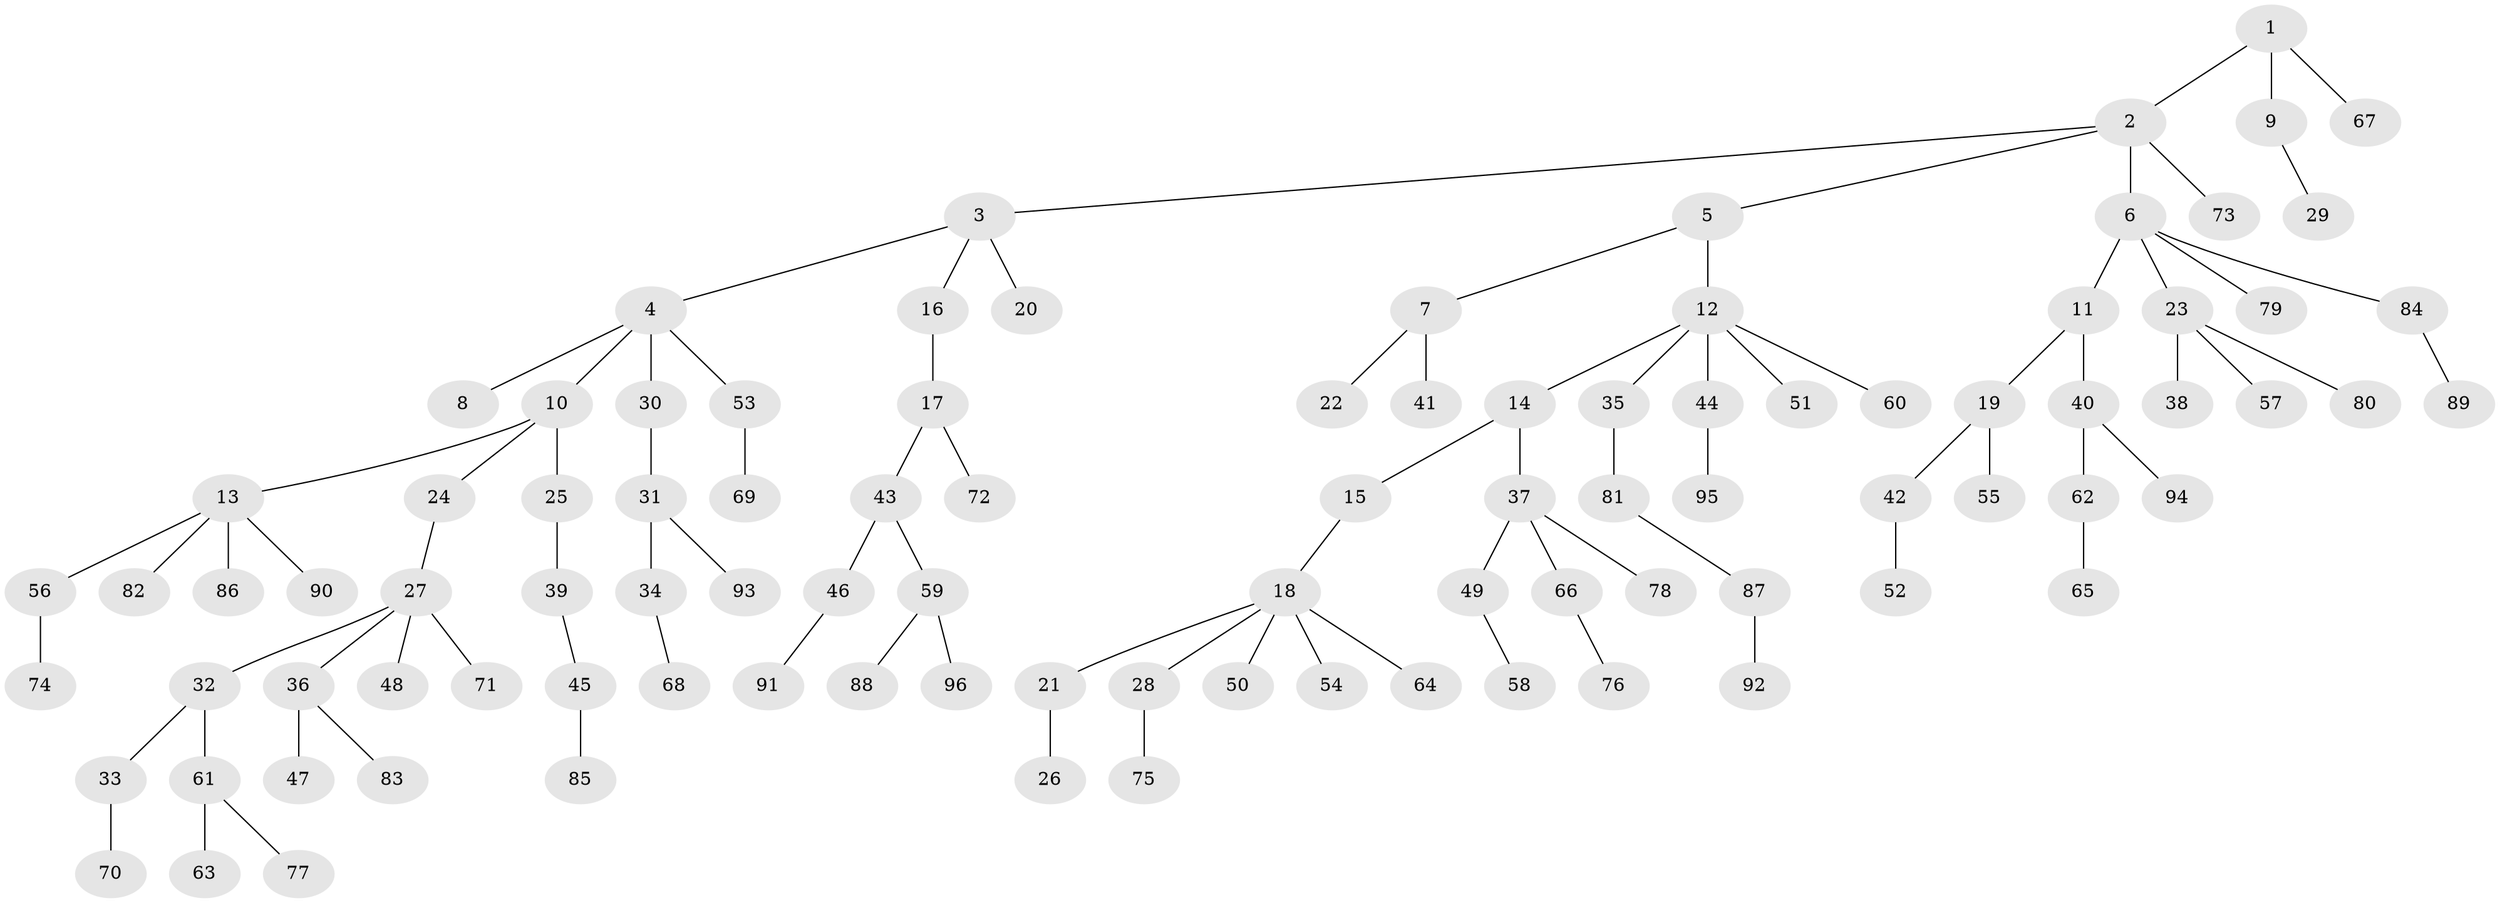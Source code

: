 // Generated by graph-tools (version 1.1) at 2025/26/03/09/25 03:26:23]
// undirected, 96 vertices, 95 edges
graph export_dot {
graph [start="1"]
  node [color=gray90,style=filled];
  1;
  2;
  3;
  4;
  5;
  6;
  7;
  8;
  9;
  10;
  11;
  12;
  13;
  14;
  15;
  16;
  17;
  18;
  19;
  20;
  21;
  22;
  23;
  24;
  25;
  26;
  27;
  28;
  29;
  30;
  31;
  32;
  33;
  34;
  35;
  36;
  37;
  38;
  39;
  40;
  41;
  42;
  43;
  44;
  45;
  46;
  47;
  48;
  49;
  50;
  51;
  52;
  53;
  54;
  55;
  56;
  57;
  58;
  59;
  60;
  61;
  62;
  63;
  64;
  65;
  66;
  67;
  68;
  69;
  70;
  71;
  72;
  73;
  74;
  75;
  76;
  77;
  78;
  79;
  80;
  81;
  82;
  83;
  84;
  85;
  86;
  87;
  88;
  89;
  90;
  91;
  92;
  93;
  94;
  95;
  96;
  1 -- 2;
  1 -- 9;
  1 -- 67;
  2 -- 3;
  2 -- 5;
  2 -- 6;
  2 -- 73;
  3 -- 4;
  3 -- 16;
  3 -- 20;
  4 -- 8;
  4 -- 10;
  4 -- 30;
  4 -- 53;
  5 -- 7;
  5 -- 12;
  6 -- 11;
  6 -- 23;
  6 -- 79;
  6 -- 84;
  7 -- 22;
  7 -- 41;
  9 -- 29;
  10 -- 13;
  10 -- 24;
  10 -- 25;
  11 -- 19;
  11 -- 40;
  12 -- 14;
  12 -- 35;
  12 -- 44;
  12 -- 51;
  12 -- 60;
  13 -- 56;
  13 -- 82;
  13 -- 86;
  13 -- 90;
  14 -- 15;
  14 -- 37;
  15 -- 18;
  16 -- 17;
  17 -- 43;
  17 -- 72;
  18 -- 21;
  18 -- 28;
  18 -- 50;
  18 -- 54;
  18 -- 64;
  19 -- 42;
  19 -- 55;
  21 -- 26;
  23 -- 38;
  23 -- 57;
  23 -- 80;
  24 -- 27;
  25 -- 39;
  27 -- 32;
  27 -- 36;
  27 -- 48;
  27 -- 71;
  28 -- 75;
  30 -- 31;
  31 -- 34;
  31 -- 93;
  32 -- 33;
  32 -- 61;
  33 -- 70;
  34 -- 68;
  35 -- 81;
  36 -- 47;
  36 -- 83;
  37 -- 49;
  37 -- 66;
  37 -- 78;
  39 -- 45;
  40 -- 62;
  40 -- 94;
  42 -- 52;
  43 -- 46;
  43 -- 59;
  44 -- 95;
  45 -- 85;
  46 -- 91;
  49 -- 58;
  53 -- 69;
  56 -- 74;
  59 -- 88;
  59 -- 96;
  61 -- 63;
  61 -- 77;
  62 -- 65;
  66 -- 76;
  81 -- 87;
  84 -- 89;
  87 -- 92;
}
